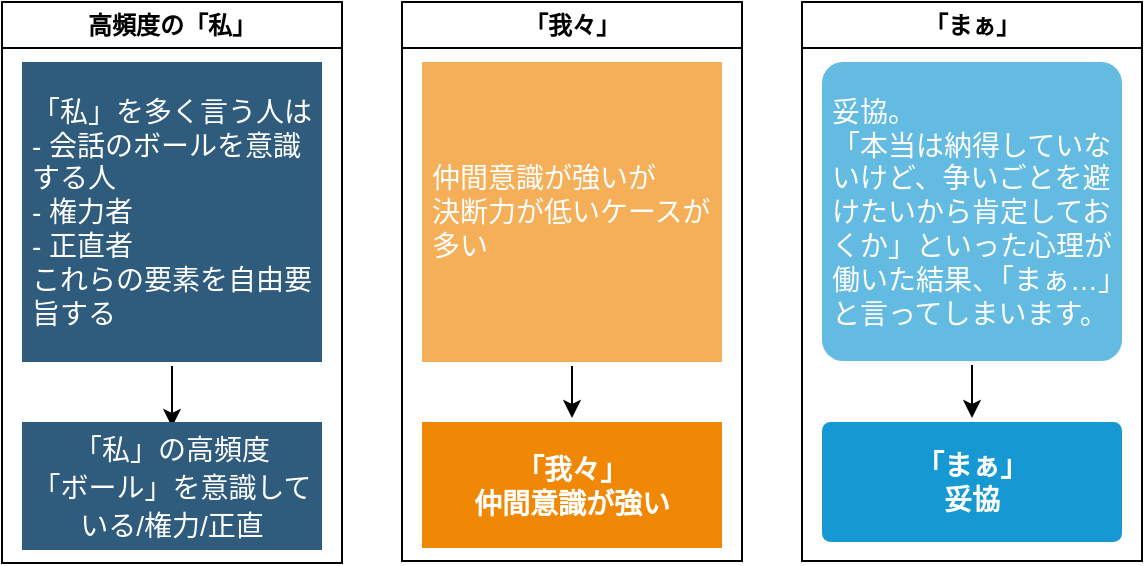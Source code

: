 <mxfile version="24.0.5" type="github" pages="3">
  <diagram name="word" id="ly8JrdTY6ocZCnAn5Q8D">
    <mxGraphModel dx="1674" dy="818" grid="1" gridSize="10" guides="1" tooltips="1" connect="1" arrows="1" fold="1" page="1" pageScale="1" pageWidth="827" pageHeight="1169" math="0" shadow="0">
      <root>
        <mxCell id="0" />
        <mxCell id="1" parent="0" />
        <mxCell id="aPSkY1ON9DCGhRT_XYcT-1" value="高頻度の「私」" style="swimlane;whiteSpace=wrap;html=1;" parent="1" vertex="1">
          <mxGeometry x="40" y="80" width="170" height="280.5" as="geometry" />
        </mxCell>
        <mxCell id="aPSkY1ON9DCGhRT_XYcT-2" style="edgeStyle=orthogonalEdgeStyle;rounded=0;orthogonalLoop=1;jettySize=auto;html=1;entryX=0.5;entryY=0;entryDx=0;entryDy=0;" parent="aPSkY1ON9DCGhRT_XYcT-1" edge="1">
          <mxGeometry relative="1" as="geometry">
            <mxPoint x="85" y="182" as="sourcePoint" />
            <mxPoint x="85" y="212.5" as="targetPoint" />
          </mxGeometry>
        </mxCell>
        <mxCell id="aPSkY1ON9DCGhRT_XYcT-3" value="&lt;div style=&quot;border-color: var(--border-color);&quot;&gt;&lt;div style=&quot;border-color: var(--border-color);&quot;&gt;「私」を多く言う人は&lt;/div&gt;&lt;div style=&quot;border-color: var(--border-color);&quot;&gt;- 会話のボールを意識する人&lt;/div&gt;&lt;div style=&quot;border-color: var(--border-color);&quot;&gt;- 権力者&lt;/div&gt;&lt;div style=&quot;border-color: var(--border-color);&quot;&gt;- 正直者&lt;/div&gt;&lt;div style=&quot;border-color: var(--border-color);&quot;&gt;これらの要素を自由要旨する&lt;/div&gt;&lt;/div&gt;" style="rounded=1;whiteSpace=wrap;html=1;shadow=0;labelBackgroundColor=none;strokeColor=none;strokeWidth=3;fillColor=#2F5B7C;fontFamily=Helvetica;fontSize=14;fontColor=#FFFFFF;align=left;spacing=5;arcSize=0;perimeterSpacing=2;" parent="aPSkY1ON9DCGhRT_XYcT-1" vertex="1">
          <mxGeometry x="10" y="30" width="150" height="150" as="geometry" />
        </mxCell>
        <mxCell id="aPSkY1ON9DCGhRT_XYcT-4" value="&lt;span style=&quot;font-size: 14px; font-weight: 400;&quot;&gt;「私」の高頻度&lt;/span&gt;&lt;div&gt;&lt;span style=&quot;font-size: 14px; font-weight: 400;&quot;&gt;「ボール」を意識している/権力/正直&lt;/span&gt;&lt;br&gt;&lt;/div&gt;" style="rounded=1;whiteSpace=wrap;html=1;shadow=0;labelBackgroundColor=none;strokeColor=none;strokeWidth=3;fillColor=#2F5B7C;fontFamily=Helvetica;fontSize=16;fontColor=#FFFFFF;align=center;fontStyle=1;spacing=5;arcSize=0;perimeterSpacing=2;" parent="aPSkY1ON9DCGhRT_XYcT-1" vertex="1">
          <mxGeometry x="10" y="210" width="150" height="64" as="geometry" />
        </mxCell>
        <mxCell id="-XlEV9ZUg759hKqU9tYz-1" value="「我々」" style="swimlane;whiteSpace=wrap;html=1;" parent="1" vertex="1">
          <mxGeometry x="240" y="80" width="170" height="279.5" as="geometry" />
        </mxCell>
        <mxCell id="-XlEV9ZUg759hKqU9tYz-2" value="&lt;div&gt;「我々」&lt;/div&gt;仲間意識が強い" style="rounded=1;whiteSpace=wrap;html=1;shadow=0;labelBackgroundColor=none;strokeColor=none;strokeWidth=3;fillColor=#F08705;fontFamily=Helvetica;fontSize=14;fontColor=#FFFFFF;align=center;spacing=5;fontStyle=1;arcSize=0;perimeterSpacing=2;" parent="-XlEV9ZUg759hKqU9tYz-1" vertex="1">
          <mxGeometry x="10" y="210" width="150" height="63" as="geometry" />
        </mxCell>
        <mxCell id="-XlEV9ZUg759hKqU9tYz-3" style="edgeStyle=orthogonalEdgeStyle;rounded=0;orthogonalLoop=1;jettySize=auto;html=1;" parent="-XlEV9ZUg759hKqU9tYz-1" source="-XlEV9ZUg759hKqU9tYz-4" target="-XlEV9ZUg759hKqU9tYz-2" edge="1">
          <mxGeometry relative="1" as="geometry" />
        </mxCell>
        <mxCell id="-XlEV9ZUg759hKqU9tYz-4" value="仲間意識が強いが&lt;div&gt;決断力が低いケースが多い&lt;/div&gt;" style="rounded=1;whiteSpace=wrap;html=1;shadow=0;labelBackgroundColor=none;strokeColor=none;strokeWidth=3;fillColor=#f5af58;fontFamily=Helvetica;fontSize=14;fontColor=#FFFFFF;align=left;spacing=5;arcSize=0;perimeterSpacing=2;" parent="-XlEV9ZUg759hKqU9tYz-1" vertex="1">
          <mxGeometry x="10" y="30" width="150" height="150" as="geometry" />
        </mxCell>
        <mxCell id="lMSPIOYMENWqqAaY9oEz-1" value="「まぁ」" style="swimlane;whiteSpace=wrap;html=1;" parent="1" vertex="1">
          <mxGeometry x="440" y="80" width="170" height="279.5" as="geometry" />
        </mxCell>
        <mxCell id="lMSPIOYMENWqqAaY9oEz-3" value="「まぁ」&lt;br&gt;&lt;div&gt;妥協&lt;/div&gt;" style="rounded=1;whiteSpace=wrap;html=1;shadow=0;labelBackgroundColor=none;strokeColor=none;strokeWidth=3;fillColor=#1699d3;fontFamily=Helvetica;fontSize=14;fontColor=#FFFFFF;align=center;spacing=5;fontStyle=1;arcSize=7;perimeterSpacing=2;" parent="lMSPIOYMENWqqAaY9oEz-1" vertex="1">
          <mxGeometry x="10" y="210" width="150" height="60" as="geometry" />
        </mxCell>
        <mxCell id="lMSPIOYMENWqqAaY9oEz-5" style="edgeStyle=orthogonalEdgeStyle;rounded=0;orthogonalLoop=1;jettySize=auto;html=1;entryX=0.5;entryY=0;entryDx=0;entryDy=0;" parent="lMSPIOYMENWqqAaY9oEz-1" source="lMSPIOYMENWqqAaY9oEz-6" target="lMSPIOYMENWqqAaY9oEz-3" edge="1">
          <mxGeometry relative="1" as="geometry" />
        </mxCell>
        <mxCell id="lMSPIOYMENWqqAaY9oEz-6" value="&lt;div&gt;妥協。&lt;/div&gt;&lt;div&gt;「本当は納得していないけど、争いごとを避けたいから肯定しておくか」といった心理が働いた結果、「まぁ…」と言ってしまいます。&lt;/div&gt;" style="rounded=1;whiteSpace=wrap;html=1;shadow=0;labelBackgroundColor=none;strokeColor=none;strokeWidth=3;fillColor=#64bbe2;fontFamily=Helvetica;fontSize=14;fontColor=#FFFFFF;align=left;spacing=5;arcSize=7;perimeterSpacing=2;" parent="lMSPIOYMENWqqAaY9oEz-1" vertex="1">
          <mxGeometry x="10" y="30" width="150" height="149.5" as="geometry" />
        </mxCell>
      </root>
    </mxGraphModel>
  </diagram>
  <diagram name="eye" id="4vUhu1GpD3GjMyQlFbg2">
    <mxGraphModel dx="1674" dy="818" grid="1" gridSize="10" guides="1" tooltips="1" connect="1" arrows="1" fold="1" page="1" pageScale="1" pageWidth="827" pageHeight="1169" math="0" shadow="0">
      <root>
        <mxCell id="-l6WhKaZY_UiSqFfSO3f-0" />
        <mxCell id="-l6WhKaZY_UiSqFfSO3f-1" parent="-l6WhKaZY_UiSqFfSO3f-0" />
        <mxCell id="-l6WhKaZY_UiSqFfSO3f-2" value="高頻度の「私」" style="swimlane;whiteSpace=wrap;html=1;" parent="-l6WhKaZY_UiSqFfSO3f-1" vertex="1">
          <mxGeometry x="40" y="80" width="170" height="280.5" as="geometry" />
        </mxCell>
        <mxCell id="-l6WhKaZY_UiSqFfSO3f-3" style="edgeStyle=orthogonalEdgeStyle;rounded=0;orthogonalLoop=1;jettySize=auto;html=1;entryX=0.5;entryY=0;entryDx=0;entryDy=0;" parent="-l6WhKaZY_UiSqFfSO3f-2" edge="1">
          <mxGeometry relative="1" as="geometry">
            <mxPoint x="85" y="182" as="sourcePoint" />
            <mxPoint x="85" y="212.5" as="targetPoint" />
          </mxGeometry>
        </mxCell>
        <mxCell id="-l6WhKaZY_UiSqFfSO3f-4" value="&lt;div style=&quot;border-color: var(--border-color);&quot;&gt;&lt;div style=&quot;border-color: var(--border-color);&quot;&gt;「私」を多く言う人は&lt;/div&gt;&lt;div style=&quot;border-color: var(--border-color);&quot;&gt;- 会話のボールを意識する人&lt;/div&gt;&lt;div style=&quot;border-color: var(--border-color);&quot;&gt;- 権力者&lt;/div&gt;&lt;div style=&quot;border-color: var(--border-color);&quot;&gt;- 正直者&lt;/div&gt;&lt;div style=&quot;border-color: var(--border-color);&quot;&gt;これらの要素を自由要旨する&lt;/div&gt;&lt;/div&gt;" style="rounded=1;whiteSpace=wrap;html=1;shadow=0;labelBackgroundColor=none;strokeColor=none;strokeWidth=3;fillColor=#2F5B7C;fontFamily=Helvetica;fontSize=14;fontColor=#FFFFFF;align=left;spacing=5;arcSize=0;perimeterSpacing=2;" parent="-l6WhKaZY_UiSqFfSO3f-2" vertex="1">
          <mxGeometry x="10" y="30" width="150" height="150" as="geometry" />
        </mxCell>
        <mxCell id="-l6WhKaZY_UiSqFfSO3f-5" value="&lt;span style=&quot;font-size: 14px; font-weight: 400;&quot;&gt;「私」の高頻度&lt;/span&gt;&lt;div&gt;&lt;span style=&quot;font-size: 14px; font-weight: 400;&quot;&gt;「ボール」を意識している/権力/正直&lt;/span&gt;&lt;br&gt;&lt;/div&gt;" style="rounded=1;whiteSpace=wrap;html=1;shadow=0;labelBackgroundColor=none;strokeColor=none;strokeWidth=3;fillColor=#2F5B7C;fontFamily=Helvetica;fontSize=16;fontColor=#FFFFFF;align=center;fontStyle=1;spacing=5;arcSize=0;perimeterSpacing=2;" parent="-l6WhKaZY_UiSqFfSO3f-2" vertex="1">
          <mxGeometry x="10" y="210" width="150" height="64" as="geometry" />
        </mxCell>
        <mxCell id="-l6WhKaZY_UiSqFfSO3f-6" value="瞬き" style="swimlane;whiteSpace=wrap;html=1;startSize=23;" parent="-l6WhKaZY_UiSqFfSO3f-1" vertex="1">
          <mxGeometry x="240" y="80" width="360" height="279.5" as="geometry" />
        </mxCell>
        <mxCell id="-l6WhKaZY_UiSqFfSO3f-7" value="&lt;div&gt;「我々」&lt;/div&gt;仲間意識が強い" style="rounded=1;whiteSpace=wrap;html=1;shadow=0;labelBackgroundColor=none;strokeColor=none;strokeWidth=3;fillColor=#F08705;fontFamily=Helvetica;fontSize=14;fontColor=#FFFFFF;align=center;spacing=5;fontStyle=1;arcSize=0;perimeterSpacing=2;" parent="-l6WhKaZY_UiSqFfSO3f-6" vertex="1">
          <mxGeometry x="10" y="210" width="150" height="63" as="geometry" />
        </mxCell>
        <mxCell id="-l6WhKaZY_UiSqFfSO3f-8" style="edgeStyle=orthogonalEdgeStyle;rounded=0;orthogonalLoop=1;jettySize=auto;html=1;" parent="-l6WhKaZY_UiSqFfSO3f-6" source="-l6WhKaZY_UiSqFfSO3f-9" target="-l6WhKaZY_UiSqFfSO3f-7" edge="1">
          <mxGeometry relative="1" as="geometry" />
        </mxCell>
        <mxCell id="-l6WhKaZY_UiSqFfSO3f-9" value="6~10の瞬きはリラックスされたフラットな状態" style="rounded=1;whiteSpace=wrap;html=1;shadow=0;labelBackgroundColor=none;strokeColor=none;strokeWidth=3;fillColor=#f5af58;fontFamily=Helvetica;fontSize=14;fontColor=#FFFFFF;align=left;spacing=5;arcSize=0;perimeterSpacing=2;" parent="-l6WhKaZY_UiSqFfSO3f-6" vertex="1">
          <mxGeometry x="10" y="30" width="150" height="150" as="geometry" />
        </mxCell>
        <mxCell id="-l6WhKaZY_UiSqFfSO3f-11" value="「まぁ」&lt;br&gt;&lt;div&gt;妥協&lt;/div&gt;" style="rounded=1;whiteSpace=wrap;html=1;shadow=0;labelBackgroundColor=none;strokeColor=none;strokeWidth=3;fillColor=#1699d3;fontFamily=Helvetica;fontSize=14;fontColor=#FFFFFF;align=center;spacing=5;fontStyle=1;arcSize=0;perimeterSpacing=2;" parent="-l6WhKaZY_UiSqFfSO3f-6" vertex="1">
          <mxGeometry x="200" y="210" width="150" height="60" as="geometry" />
        </mxCell>
        <mxCell id="-l6WhKaZY_UiSqFfSO3f-12" style="edgeStyle=orthogonalEdgeStyle;rounded=0;orthogonalLoop=1;jettySize=auto;html=1;entryX=0.5;entryY=0;entryDx=0;entryDy=0;" parent="-l6WhKaZY_UiSqFfSO3f-6" source="-l6WhKaZY_UiSqFfSO3f-13" target="-l6WhKaZY_UiSqFfSO3f-11" edge="1">
          <mxGeometry relative="1" as="geometry" />
        </mxCell>
        <mxCell id="-l6WhKaZY_UiSqFfSO3f-13" value="瞬きの数が増えだしたら、緊張やストレスの合図だと思ってよ" style="rounded=1;whiteSpace=wrap;html=1;shadow=0;labelBackgroundColor=none;strokeColor=none;strokeWidth=3;fillColor=#64bbe2;fontFamily=Helvetica;fontSize=14;fontColor=#FFFFFF;align=left;spacing=5;arcSize=0;perimeterSpacing=2;" parent="-l6WhKaZY_UiSqFfSO3f-6" vertex="1">
          <mxGeometry x="200" y="30" width="150" height="149.5" as="geometry" />
        </mxCell>
      </root>
    </mxGraphModel>
  </diagram>
  <diagram id="CXgNac2Sz5XJzP153T1H" name="ページ3">
    <mxGraphModel dx="1674" dy="818" grid="1" gridSize="10" guides="1" tooltips="1" connect="1" arrows="1" fold="1" page="1" pageScale="1" pageWidth="827" pageHeight="1169" math="0" shadow="0">
      <root>
        <mxCell id="0" />
        <mxCell id="1" parent="0" />
      </root>
    </mxGraphModel>
  </diagram>
</mxfile>
